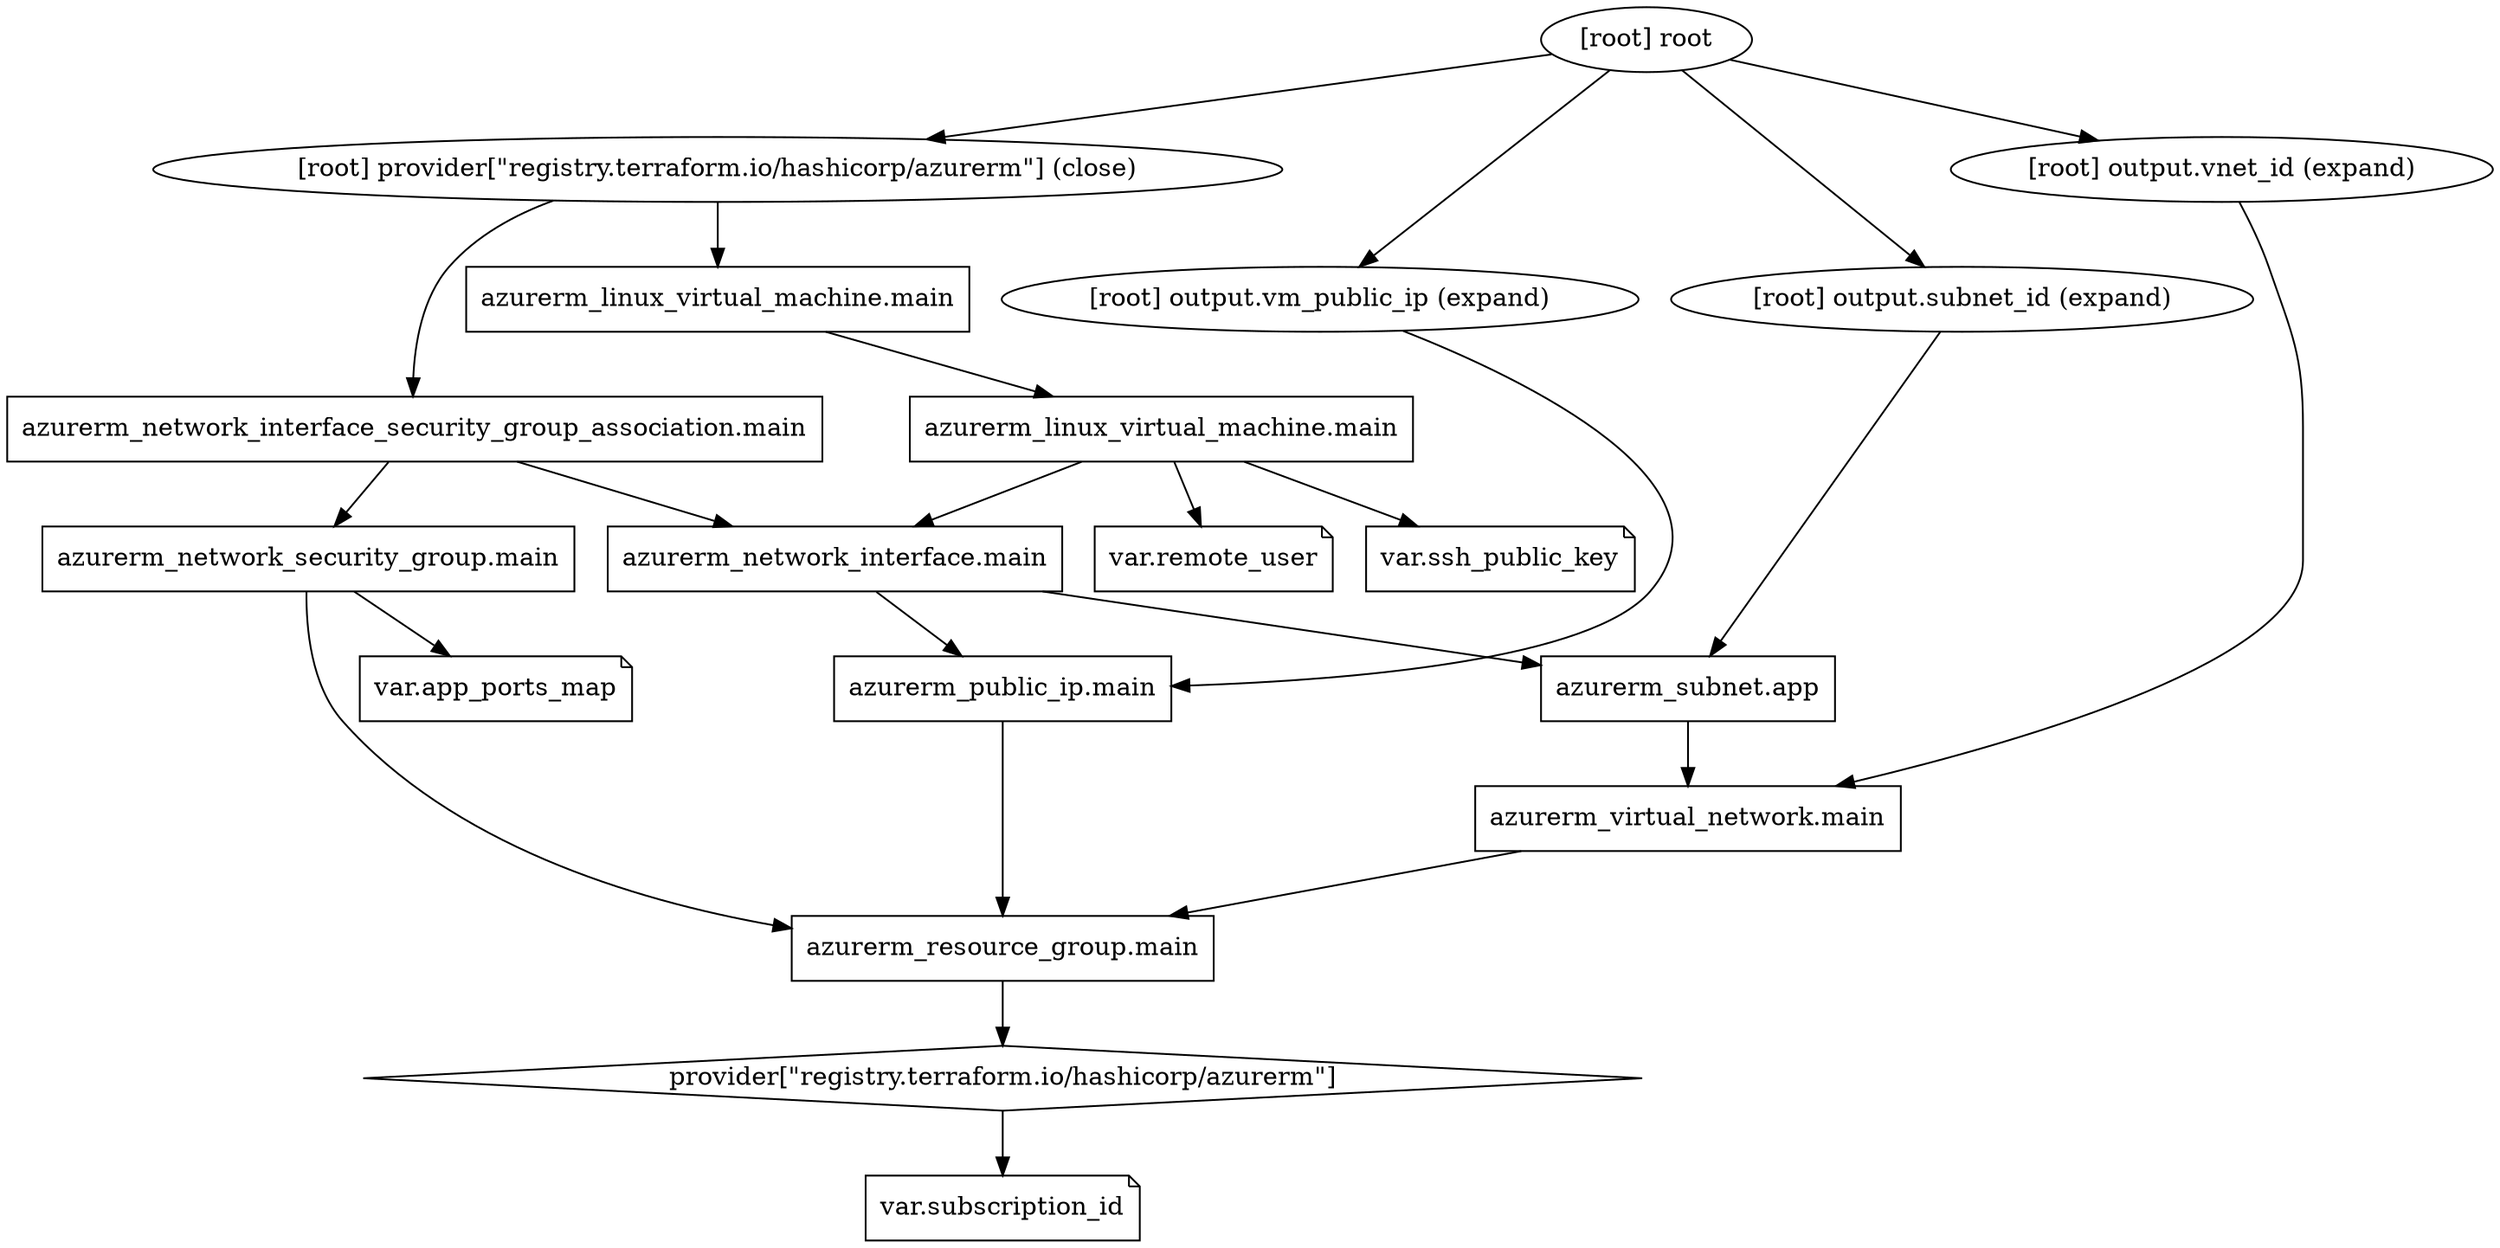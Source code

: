digraph {
	compound = "true"
	newrank = "true"
	subgraph "root" {
		"[root] azurerm_linux_virtual_machine.main" [label = "azurerm_linux_virtual_machine.main", shape = "box"]
		"[root] azurerm_linux_virtual_machine.main (expand)" [label = "azurerm_linux_virtual_machine.main", shape = "box"]
		"[root] azurerm_network_interface.main (expand)" [label = "azurerm_network_interface.main", shape = "box"]
		"[root] azurerm_network_interface_security_group_association.main (expand)" [label = "azurerm_network_interface_security_group_association.main", shape = "box"]
		"[root] azurerm_network_security_group.main (expand)" [label = "azurerm_network_security_group.main", shape = "box"]
		"[root] azurerm_public_ip.main (expand)" [label = "azurerm_public_ip.main", shape = "box"]
		"[root] azurerm_resource_group.main (expand)" [label = "azurerm_resource_group.main", shape = "box"]
		"[root] azurerm_subnet.app (expand)" [label = "azurerm_subnet.app", shape = "box"]
		"[root] azurerm_virtual_network.main (expand)" [label = "azurerm_virtual_network.main", shape = "box"]
		"[root] provider[\"registry.terraform.io/hashicorp/azurerm\"]" [label = "provider[\"registry.terraform.io/hashicorp/azurerm\"]", shape = "diamond"]
		"[root] var.app_ports_map" [label = "var.app_ports_map", shape = "note"]
		"[root] var.remote_user" [label = "var.remote_user", shape = "note"]
		"[root] var.ssh_public_key" [label = "var.ssh_public_key", shape = "note"]
		"[root] var.subscription_id" [label = "var.subscription_id", shape = "note"]
		"[root] azurerm_linux_virtual_machine.main (expand)" -> "[root] azurerm_network_interface.main (expand)"
		"[root] azurerm_linux_virtual_machine.main (expand)" -> "[root] var.remote_user"
		"[root] azurerm_linux_virtual_machine.main (expand)" -> "[root] var.ssh_public_key"
		"[root] azurerm_linux_virtual_machine.main" -> "[root] azurerm_linux_virtual_machine.main (expand)"
		"[root] azurerm_network_interface.main (expand)" -> "[root] azurerm_public_ip.main (expand)"
		"[root] azurerm_network_interface.main (expand)" -> "[root] azurerm_subnet.app (expand)"
		"[root] azurerm_network_interface_security_group_association.main (expand)" -> "[root] azurerm_network_interface.main (expand)"
		"[root] azurerm_network_interface_security_group_association.main (expand)" -> "[root] azurerm_network_security_group.main (expand)"
		"[root] azurerm_network_security_group.main (expand)" -> "[root] azurerm_resource_group.main (expand)"
		"[root] azurerm_network_security_group.main (expand)" -> "[root] var.app_ports_map"
		"[root] azurerm_public_ip.main (expand)" -> "[root] azurerm_resource_group.main (expand)"
		"[root] azurerm_resource_group.main (expand)" -> "[root] provider[\"registry.terraform.io/hashicorp/azurerm\"]"
		"[root] azurerm_subnet.app (expand)" -> "[root] azurerm_virtual_network.main (expand)"
		"[root] azurerm_virtual_network.main (expand)" -> "[root] azurerm_resource_group.main (expand)"
		"[root] output.subnet_id (expand)" -> "[root] azurerm_subnet.app (expand)"
		"[root] output.vm_public_ip (expand)" -> "[root] azurerm_public_ip.main (expand)"
		"[root] output.vnet_id (expand)" -> "[root] azurerm_virtual_network.main (expand)"
		"[root] provider[\"registry.terraform.io/hashicorp/azurerm\"] (close)" -> "[root] azurerm_linux_virtual_machine.main"
		"[root] provider[\"registry.terraform.io/hashicorp/azurerm\"] (close)" -> "[root] azurerm_network_interface_security_group_association.main (expand)"
		"[root] provider[\"registry.terraform.io/hashicorp/azurerm\"]" -> "[root] var.subscription_id"
		"[root] root" -> "[root] output.subnet_id (expand)"
		"[root] root" -> "[root] output.vm_public_ip (expand)"
		"[root] root" -> "[root] output.vnet_id (expand)"
		"[root] root" -> "[root] provider[\"registry.terraform.io/hashicorp/azurerm\"] (close)"
	}
}
